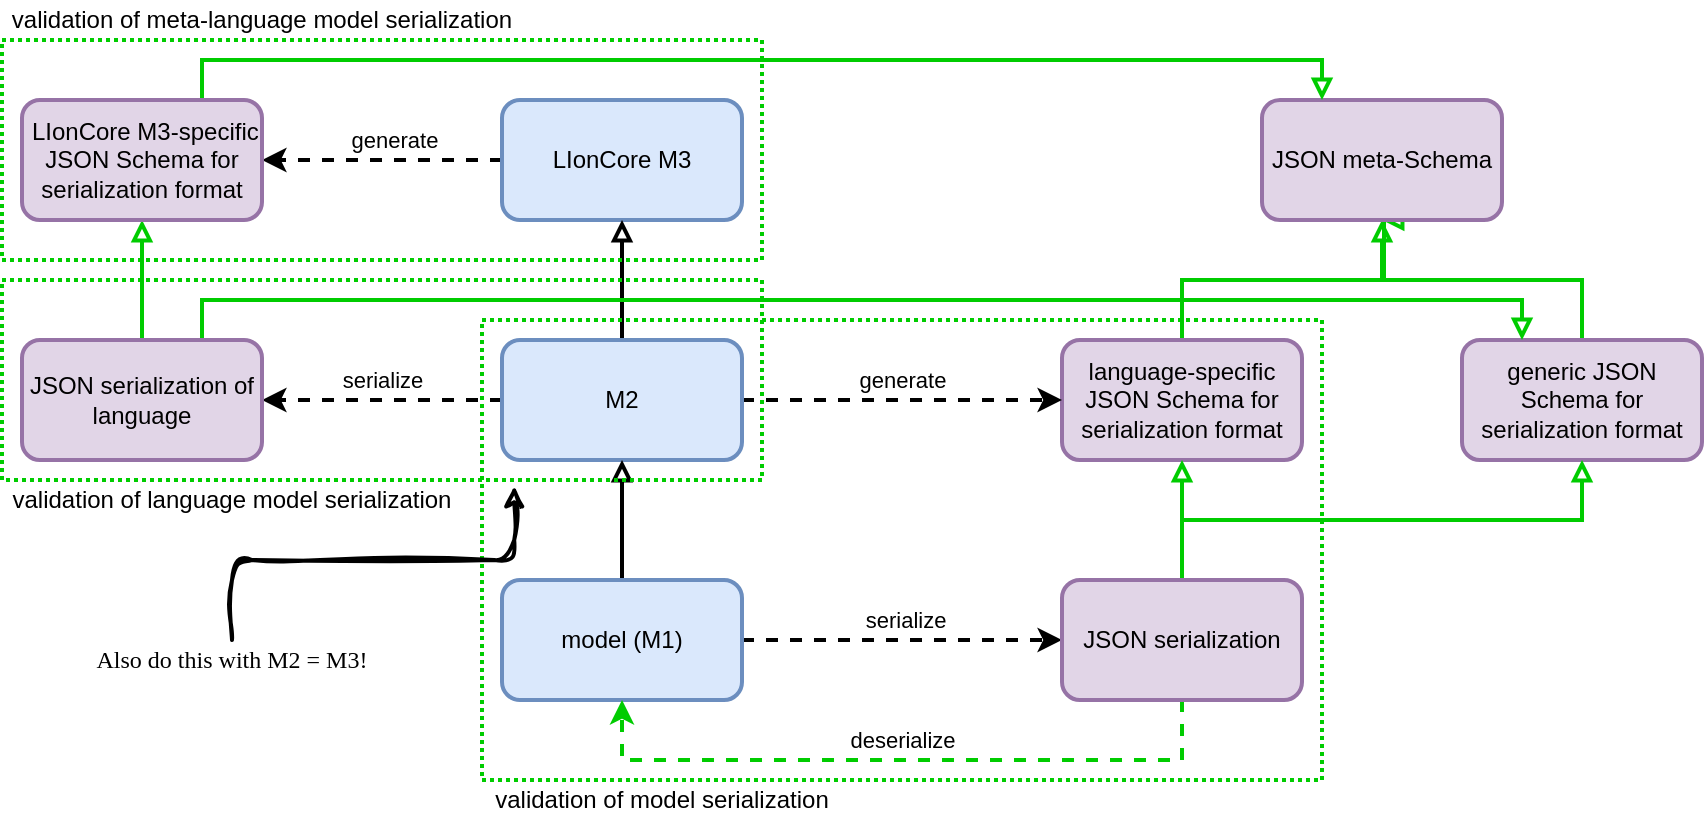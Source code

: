 <mxfile version="21.2.8" type="device">
  <diagram name="Page-1" id="pFgmJ1-kzaKzIzEzqhJo">
    <mxGraphModel dx="2201" dy="850" grid="1" gridSize="10" guides="1" tooltips="1" connect="1" arrows="1" fold="1" page="1" pageScale="1" pageWidth="827" pageHeight="1169" math="0" shadow="0">
      <root>
        <mxCell id="0" />
        <mxCell id="1" parent="0" />
        <mxCell id="18fLv4E7Vs8Tb1gYkqZB-18" style="edgeStyle=orthogonalEdgeStyle;rounded=0;orthogonalLoop=1;jettySize=auto;html=1;exitX=0.5;exitY=0;exitDx=0;exitDy=0;entryX=0.5;entryY=1;entryDx=0;entryDy=0;endArrow=block;endFill=0;strokeColor=#00CC00;strokeWidth=2;" edge="1" parent="1" source="18fLv4E7Vs8Tb1gYkqZB-4" target="18fLv4E7Vs8Tb1gYkqZB-6">
          <mxGeometry relative="1" as="geometry" />
        </mxCell>
        <mxCell id="18fLv4E7Vs8Tb1gYkqZB-4" value="language-specific JSON Schema for serialization format" style="rounded=1;whiteSpace=wrap;html=1;strokeWidth=2;fillColor=#e1d5e7;strokeColor=#9673a6;" vertex="1" parent="1">
          <mxGeometry x="320" y="520" width="120" height="60" as="geometry" />
        </mxCell>
        <mxCell id="18fLv4E7Vs8Tb1gYkqZB-19" style="edgeStyle=orthogonalEdgeStyle;rounded=0;orthogonalLoop=1;jettySize=auto;html=1;exitX=0.5;exitY=0;exitDx=0;exitDy=0;endArrow=block;endFill=0;strokeColor=#00CC00;strokeWidth=2;" edge="1" parent="1" source="18fLv4E7Vs8Tb1gYkqZB-5">
          <mxGeometry relative="1" as="geometry">
            <mxPoint x="480" y="460" as="targetPoint" />
            <Array as="points">
              <mxPoint x="580" y="490" />
              <mxPoint x="481" y="490" />
            </Array>
          </mxGeometry>
        </mxCell>
        <mxCell id="18fLv4E7Vs8Tb1gYkqZB-5" value="generic JSON Schema for serialization format" style="rounded=1;whiteSpace=wrap;html=1;strokeWidth=2;fillColor=#e1d5e7;strokeColor=#9673a6;" vertex="1" parent="1">
          <mxGeometry x="520" y="520" width="120" height="60" as="geometry" />
        </mxCell>
        <mxCell id="18fLv4E7Vs8Tb1gYkqZB-6" value="JSON meta-Schema" style="rounded=1;whiteSpace=wrap;html=1;strokeWidth=2;fillColor=#e1d5e7;strokeColor=#9673a6;" vertex="1" parent="1">
          <mxGeometry x="420" y="400" width="120" height="60" as="geometry" />
        </mxCell>
        <mxCell id="18fLv4E7Vs8Tb1gYkqZB-26" style="edgeStyle=orthogonalEdgeStyle;rounded=0;orthogonalLoop=1;jettySize=auto;html=1;exitX=0;exitY=0.5;exitDx=0;exitDy=0;entryX=1;entryY=0.5;entryDx=0;entryDy=0;strokeWidth=2;dashed=1;" edge="1" parent="1" source="18fLv4E7Vs8Tb1gYkqZB-7" target="18fLv4E7Vs8Tb1gYkqZB-25">
          <mxGeometry relative="1" as="geometry" />
        </mxCell>
        <mxCell id="18fLv4E7Vs8Tb1gYkqZB-29" value="generate" style="edgeLabel;html=1;align=center;verticalAlign=middle;resizable=0;points=[];" vertex="1" connectable="0" parent="18fLv4E7Vs8Tb1gYkqZB-26">
          <mxGeometry x="-0.1" y="-3" relative="1" as="geometry">
            <mxPoint y="-7" as="offset" />
          </mxGeometry>
        </mxCell>
        <mxCell id="18fLv4E7Vs8Tb1gYkqZB-7" value="LIonCore M3" style="rounded=1;whiteSpace=wrap;html=1;strokeWidth=2;fillColor=#dae8fc;strokeColor=#6c8ebf;" vertex="1" parent="1">
          <mxGeometry x="40" y="400" width="120" height="60" as="geometry" />
        </mxCell>
        <mxCell id="18fLv4E7Vs8Tb1gYkqZB-11" style="edgeStyle=orthogonalEdgeStyle;rounded=0;orthogonalLoop=1;jettySize=auto;html=1;exitX=0.5;exitY=0;exitDx=0;exitDy=0;entryX=0.5;entryY=1;entryDx=0;entryDy=0;endArrow=block;endFill=0;strokeWidth=2;" edge="1" parent="1" source="18fLv4E7Vs8Tb1gYkqZB-8" target="18fLv4E7Vs8Tb1gYkqZB-7">
          <mxGeometry relative="1" as="geometry" />
        </mxCell>
        <mxCell id="18fLv4E7Vs8Tb1gYkqZB-12" style="edgeStyle=orthogonalEdgeStyle;rounded=0;orthogonalLoop=1;jettySize=auto;html=1;exitX=1;exitY=0.5;exitDx=0;exitDy=0;entryX=0;entryY=0.5;entryDx=0;entryDy=0;dashed=1;strokeWidth=2;" edge="1" parent="1" source="18fLv4E7Vs8Tb1gYkqZB-8" target="18fLv4E7Vs8Tb1gYkqZB-4">
          <mxGeometry relative="1" as="geometry" />
        </mxCell>
        <mxCell id="18fLv4E7Vs8Tb1gYkqZB-13" value="&amp;nbsp;generate&amp;nbsp;" style="edgeLabel;html=1;align=center;verticalAlign=middle;resizable=0;points=[];" vertex="1" connectable="0" parent="18fLv4E7Vs8Tb1gYkqZB-12">
          <mxGeometry y="1" relative="1" as="geometry">
            <mxPoint y="-9" as="offset" />
          </mxGeometry>
        </mxCell>
        <mxCell id="18fLv4E7Vs8Tb1gYkqZB-24" style="edgeStyle=orthogonalEdgeStyle;rounded=0;orthogonalLoop=1;jettySize=auto;html=1;exitX=0;exitY=0.5;exitDx=0;exitDy=0;entryX=1;entryY=0.5;entryDx=0;entryDy=0;strokeWidth=2;dashed=1;" edge="1" parent="1" source="18fLv4E7Vs8Tb1gYkqZB-8" target="18fLv4E7Vs8Tb1gYkqZB-23">
          <mxGeometry relative="1" as="geometry" />
        </mxCell>
        <mxCell id="18fLv4E7Vs8Tb1gYkqZB-28" value="&amp;nbsp;serialize&amp;nbsp;" style="edgeLabel;html=1;align=center;verticalAlign=middle;resizable=0;points=[];" vertex="1" connectable="0" parent="18fLv4E7Vs8Tb1gYkqZB-24">
          <mxGeometry x="-0.067" y="-4" relative="1" as="geometry">
            <mxPoint x="-4" y="-6" as="offset" />
          </mxGeometry>
        </mxCell>
        <mxCell id="18fLv4E7Vs8Tb1gYkqZB-8" value="M2" style="rounded=1;whiteSpace=wrap;html=1;strokeWidth=2;fillColor=#dae8fc;strokeColor=#6c8ebf;" vertex="1" parent="1">
          <mxGeometry x="40" y="520" width="120" height="60" as="geometry" />
        </mxCell>
        <mxCell id="18fLv4E7Vs8Tb1gYkqZB-10" style="edgeStyle=orthogonalEdgeStyle;rounded=0;orthogonalLoop=1;jettySize=auto;html=1;exitX=0.5;exitY=0;exitDx=0;exitDy=0;entryX=0.5;entryY=1;entryDx=0;entryDy=0;endArrow=block;endFill=0;strokeWidth=2;" edge="1" parent="1" source="18fLv4E7Vs8Tb1gYkqZB-9" target="18fLv4E7Vs8Tb1gYkqZB-8">
          <mxGeometry relative="1" as="geometry" />
        </mxCell>
        <mxCell id="18fLv4E7Vs8Tb1gYkqZB-15" style="edgeStyle=orthogonalEdgeStyle;rounded=0;orthogonalLoop=1;jettySize=auto;html=1;exitX=1;exitY=0.5;exitDx=0;exitDy=0;entryX=0;entryY=0.5;entryDx=0;entryDy=0;dashed=1;strokeWidth=2;" edge="1" parent="1" source="18fLv4E7Vs8Tb1gYkqZB-9" target="18fLv4E7Vs8Tb1gYkqZB-14">
          <mxGeometry relative="1" as="geometry" />
        </mxCell>
        <mxCell id="18fLv4E7Vs8Tb1gYkqZB-16" value="&amp;nbsp; serialize&amp;nbsp;" style="edgeLabel;html=1;align=center;verticalAlign=middle;resizable=0;points=[];" vertex="1" connectable="0" parent="18fLv4E7Vs8Tb1gYkqZB-15">
          <mxGeometry x="-0.1" y="2" relative="1" as="geometry">
            <mxPoint x="8" y="-8" as="offset" />
          </mxGeometry>
        </mxCell>
        <mxCell id="18fLv4E7Vs8Tb1gYkqZB-9" value="model (M1)" style="rounded=1;whiteSpace=wrap;html=1;strokeWidth=2;fillColor=#dae8fc;strokeColor=#6c8ebf;" vertex="1" parent="1">
          <mxGeometry x="40" y="640" width="120" height="60" as="geometry" />
        </mxCell>
        <mxCell id="18fLv4E7Vs8Tb1gYkqZB-17" style="edgeStyle=orthogonalEdgeStyle;rounded=0;orthogonalLoop=1;jettySize=auto;html=1;exitX=0.5;exitY=0;exitDx=0;exitDy=0;entryX=0.5;entryY=1;entryDx=0;entryDy=0;endArrow=block;endFill=0;strokeWidth=2;strokeColor=#00CC00;" edge="1" parent="1" source="18fLv4E7Vs8Tb1gYkqZB-14" target="18fLv4E7Vs8Tb1gYkqZB-4">
          <mxGeometry relative="1" as="geometry" />
        </mxCell>
        <mxCell id="18fLv4E7Vs8Tb1gYkqZB-20" style="edgeStyle=orthogonalEdgeStyle;rounded=0;orthogonalLoop=1;jettySize=auto;html=1;exitX=0.5;exitY=1;exitDx=0;exitDy=0;entryX=0.5;entryY=1;entryDx=0;entryDy=0;dashed=1;strokeWidth=2;strokeColor=#00CC00;" edge="1" parent="1" source="18fLv4E7Vs8Tb1gYkqZB-14" target="18fLv4E7Vs8Tb1gYkqZB-9">
          <mxGeometry relative="1" as="geometry">
            <Array as="points">
              <mxPoint x="380" y="730" />
              <mxPoint x="100" y="730" />
            </Array>
          </mxGeometry>
        </mxCell>
        <mxCell id="18fLv4E7Vs8Tb1gYkqZB-21" value="&amp;nbsp;deserialize&amp;nbsp;" style="edgeLabel;html=1;align=center;verticalAlign=middle;resizable=0;points=[];" vertex="1" connectable="0" parent="18fLv4E7Vs8Tb1gYkqZB-20">
          <mxGeometry x="0.018" y="-1" relative="1" as="geometry">
            <mxPoint x="3" y="-9" as="offset" />
          </mxGeometry>
        </mxCell>
        <mxCell id="18fLv4E7Vs8Tb1gYkqZB-22" style="edgeStyle=orthogonalEdgeStyle;rounded=0;orthogonalLoop=1;jettySize=auto;html=1;exitX=0.5;exitY=0;exitDx=0;exitDy=0;entryX=0.5;entryY=1;entryDx=0;entryDy=0;endArrow=block;endFill=0;strokeWidth=2;strokeColor=#00CC00;" edge="1" parent="1" source="18fLv4E7Vs8Tb1gYkqZB-14" target="18fLv4E7Vs8Tb1gYkqZB-5">
          <mxGeometry relative="1" as="geometry" />
        </mxCell>
        <mxCell id="18fLv4E7Vs8Tb1gYkqZB-14" value="JSON serialization" style="rounded=1;whiteSpace=wrap;html=1;strokeWidth=2;fillColor=#e1d5e7;strokeColor=#9673a6;" vertex="1" parent="1">
          <mxGeometry x="320" y="640" width="120" height="60" as="geometry" />
        </mxCell>
        <mxCell id="18fLv4E7Vs8Tb1gYkqZB-27" style="edgeStyle=orthogonalEdgeStyle;rounded=0;orthogonalLoop=1;jettySize=auto;html=1;exitX=0.5;exitY=0;exitDx=0;exitDy=0;entryX=0.5;entryY=1;entryDx=0;entryDy=0;strokeWidth=2;strokeColor=#00CC00;endArrow=block;endFill=0;" edge="1" parent="1" source="18fLv4E7Vs8Tb1gYkqZB-23" target="18fLv4E7Vs8Tb1gYkqZB-25">
          <mxGeometry relative="1" as="geometry" />
        </mxCell>
        <mxCell id="18fLv4E7Vs8Tb1gYkqZB-30" style="edgeStyle=orthogonalEdgeStyle;rounded=0;orthogonalLoop=1;jettySize=auto;html=1;exitX=0.75;exitY=0;exitDx=0;exitDy=0;entryX=0.25;entryY=0;entryDx=0;entryDy=0;strokeWidth=2;strokeColor=#00CC00;endArrow=block;endFill=0;" edge="1" parent="1" source="18fLv4E7Vs8Tb1gYkqZB-23" target="18fLv4E7Vs8Tb1gYkqZB-5">
          <mxGeometry relative="1" as="geometry">
            <Array as="points">
              <mxPoint x="-110" y="500" />
              <mxPoint x="550" y="500" />
            </Array>
          </mxGeometry>
        </mxCell>
        <mxCell id="18fLv4E7Vs8Tb1gYkqZB-23" value="JSON serialization of language" style="rounded=1;whiteSpace=wrap;html=1;strokeWidth=2;fillColor=#e1d5e7;strokeColor=#9673a6;" vertex="1" parent="1">
          <mxGeometry x="-200" y="520" width="120" height="60" as="geometry" />
        </mxCell>
        <mxCell id="18fLv4E7Vs8Tb1gYkqZB-31" style="edgeStyle=orthogonalEdgeStyle;rounded=0;orthogonalLoop=1;jettySize=auto;html=1;exitX=0.75;exitY=0;exitDx=0;exitDy=0;entryX=0.25;entryY=0;entryDx=0;entryDy=0;strokeWidth=2;endArrow=block;endFill=0;strokeColor=#00CC00;" edge="1" parent="1" source="18fLv4E7Vs8Tb1gYkqZB-25" target="18fLv4E7Vs8Tb1gYkqZB-6">
          <mxGeometry relative="1" as="geometry" />
        </mxCell>
        <mxCell id="18fLv4E7Vs8Tb1gYkqZB-25" value="&amp;nbsp;LIonCore M3-specific JSON Schema for serialization format" style="rounded=1;whiteSpace=wrap;html=1;strokeWidth=2;fillColor=#e1d5e7;strokeColor=#9673a6;" vertex="1" parent="1">
          <mxGeometry x="-200" y="400" width="120" height="60" as="geometry" />
        </mxCell>
        <mxCell id="18fLv4E7Vs8Tb1gYkqZB-32" value="" style="rounded=0;whiteSpace=wrap;html=1;fillColor=none;strokeWidth=2;strokeColor=#00CC00;dashed=1;dashPattern=1 1;" vertex="1" parent="1">
          <mxGeometry x="30" y="510" width="420" height="230" as="geometry" />
        </mxCell>
        <mxCell id="18fLv4E7Vs8Tb1gYkqZB-33" value="" style="rounded=0;whiteSpace=wrap;html=1;fillColor=none;strokeWidth=2;strokeColor=#00CC00;dashed=1;dashPattern=1 1;" vertex="1" parent="1">
          <mxGeometry x="-210" y="490" width="380" height="100" as="geometry" />
        </mxCell>
        <mxCell id="18fLv4E7Vs8Tb1gYkqZB-34" value="" style="rounded=0;whiteSpace=wrap;html=1;fillColor=none;strokeWidth=2;strokeColor=#00CC00;dashed=1;dashPattern=1 1;" vertex="1" parent="1">
          <mxGeometry x="-210" y="370" width="380" height="110" as="geometry" />
        </mxCell>
        <mxCell id="18fLv4E7Vs8Tb1gYkqZB-35" value="validation of model serialization" style="text;html=1;strokeColor=none;fillColor=none;align=center;verticalAlign=middle;whiteSpace=wrap;rounded=0;" vertex="1" parent="1">
          <mxGeometry x="30" y="740" width="180" height="20" as="geometry" />
        </mxCell>
        <mxCell id="18fLv4E7Vs8Tb1gYkqZB-36" value="validation of language model serialization" style="text;html=1;strokeColor=none;fillColor=none;align=center;verticalAlign=middle;whiteSpace=wrap;rounded=0;" vertex="1" parent="1">
          <mxGeometry x="-210" y="590" width="230" height="20" as="geometry" />
        </mxCell>
        <mxCell id="18fLv4E7Vs8Tb1gYkqZB-37" value="validation of meta-language model serialization" style="text;html=1;strokeColor=none;fillColor=none;align=center;verticalAlign=middle;whiteSpace=wrap;rounded=0;" vertex="1" parent="1">
          <mxGeometry x="-210" y="350" width="260" height="20" as="geometry" />
        </mxCell>
        <mxCell id="18fLv4E7Vs8Tb1gYkqZB-39" style="edgeStyle=orthogonalEdgeStyle;rounded=1;orthogonalLoop=1;jettySize=auto;html=1;exitX=0.5;exitY=0;exitDx=0;exitDy=0;entryX=0.674;entryY=1.03;entryDx=0;entryDy=0;entryPerimeter=0;sketch=1;curveFitting=1;jiggle=2;strokeWidth=2;" edge="1" parent="1" source="18fLv4E7Vs8Tb1gYkqZB-38" target="18fLv4E7Vs8Tb1gYkqZB-33">
          <mxGeometry relative="1" as="geometry" />
        </mxCell>
        <mxCell id="18fLv4E7Vs8Tb1gYkqZB-38" value="Also do this with M2 = M3!" style="text;html=1;strokeColor=none;fillColor=none;align=center;verticalAlign=middle;whiteSpace=wrap;rounded=0;fontFamily=Marker Felt;" vertex="1" parent="1">
          <mxGeometry x="-165" y="670" width="140" height="20" as="geometry" />
        </mxCell>
      </root>
    </mxGraphModel>
  </diagram>
</mxfile>
